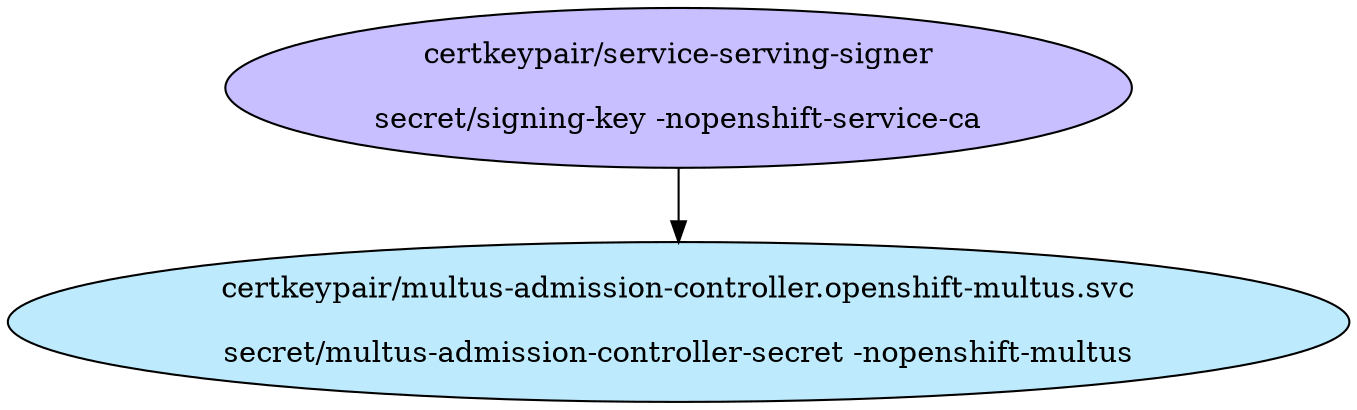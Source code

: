 digraph "Local Certificate" {
  // Node definitions.
  1 [
    label="certkeypair/service-serving-signer\n\nsecret/signing-key -nopenshift-service-ca\n"
    style=filled
    fillcolor="#c7bfff"
  ];
  9 [
    label="certkeypair/multus-admission-controller.openshift-multus.svc\n\nsecret/multus-admission-controller-secret -nopenshift-multus\n"
    style=filled
    fillcolor="#bdebfd"
  ];

  // Edge definitions.
  1 -> 9;
}